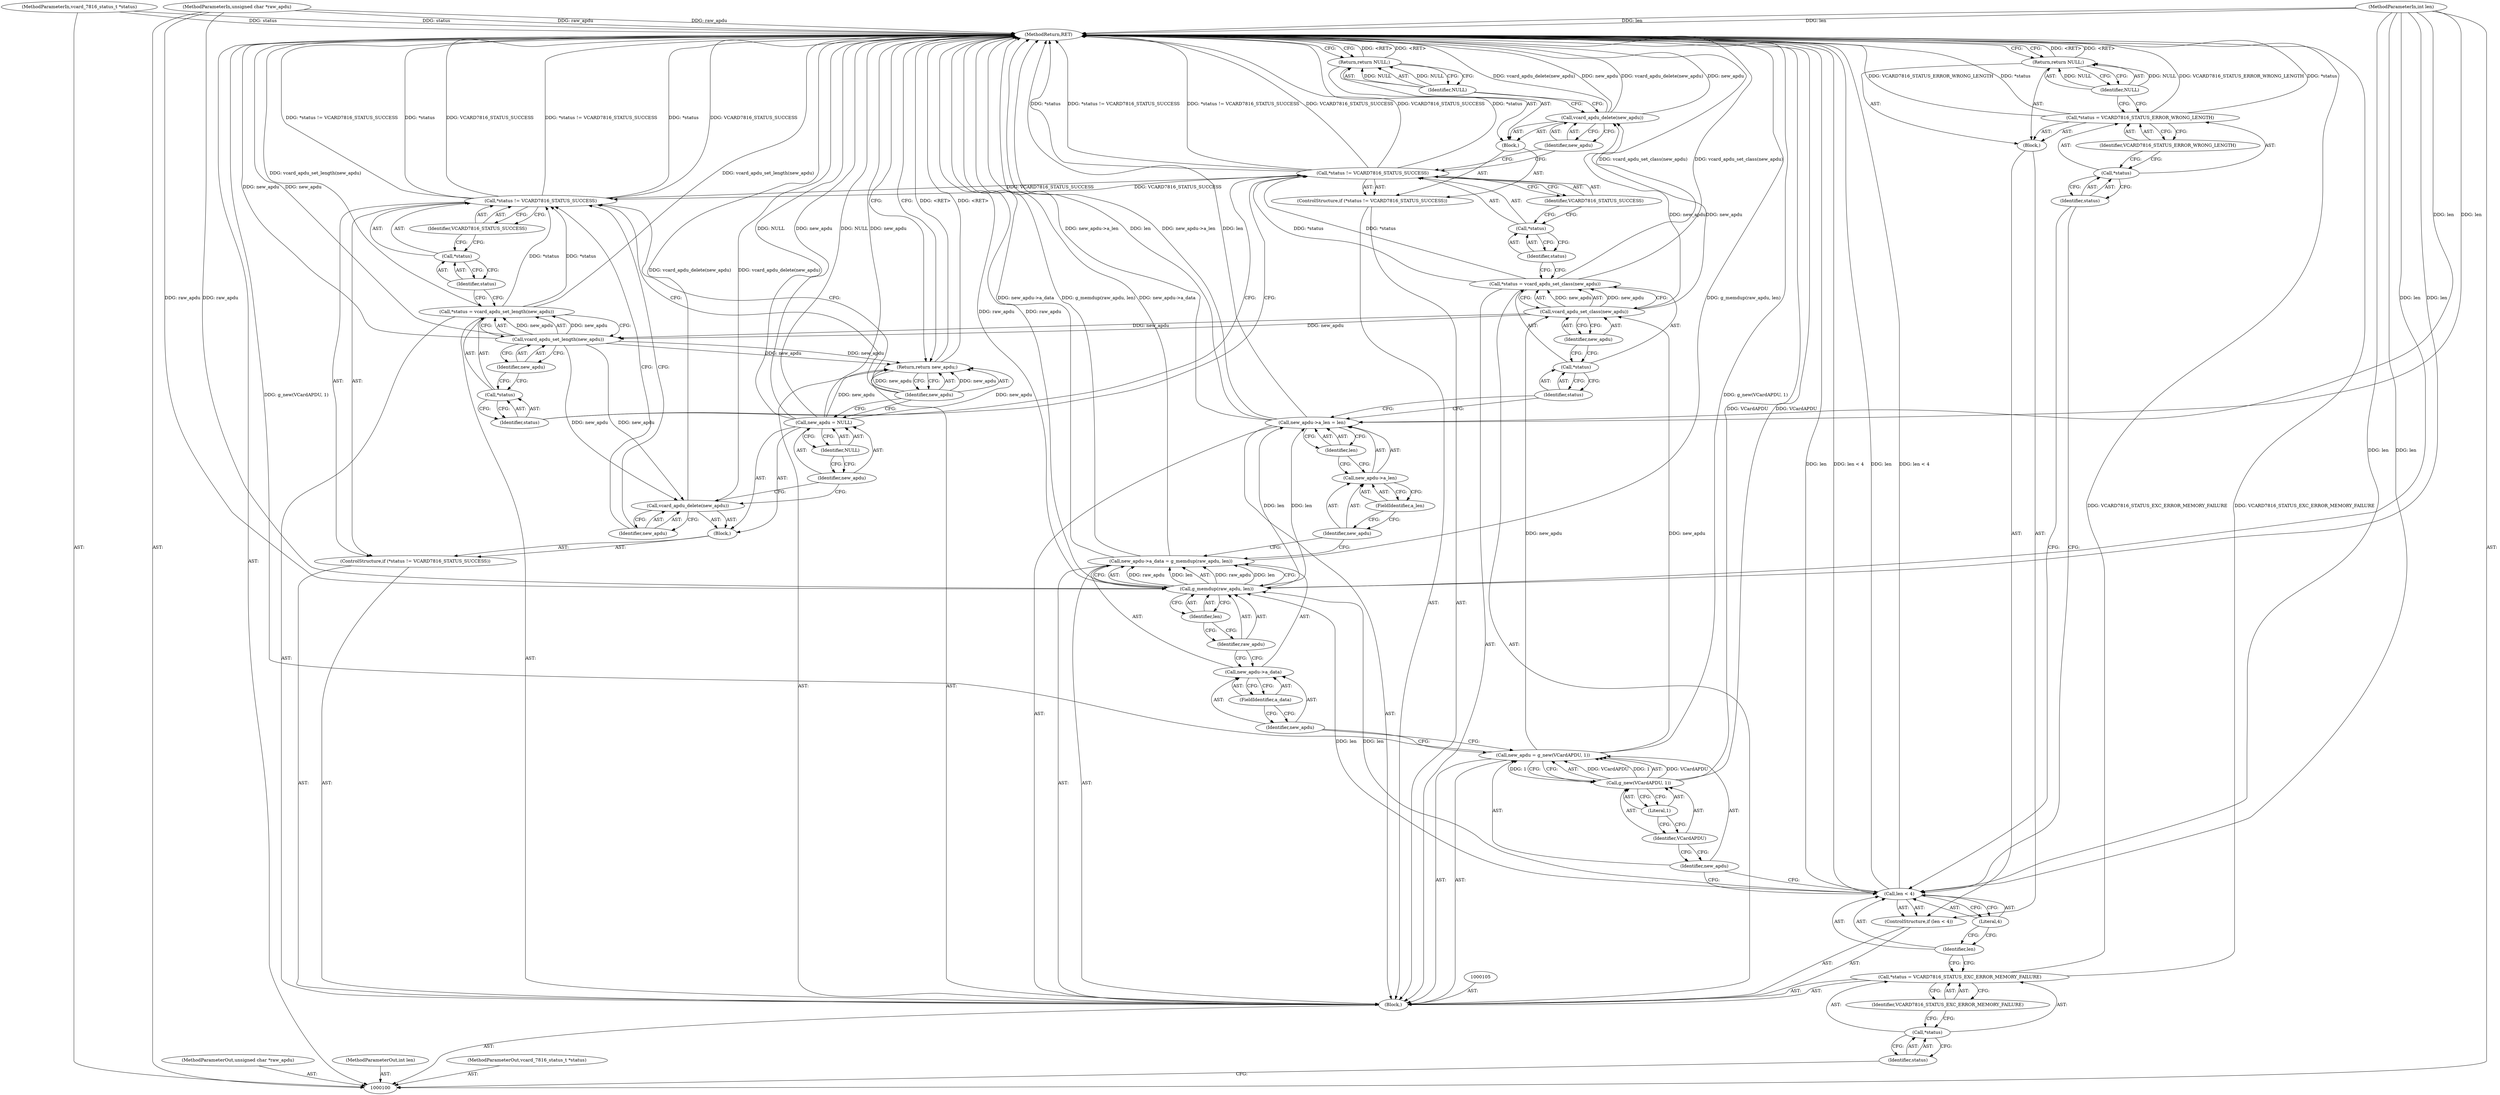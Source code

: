 digraph "0_spice_9113dc6a303604a2d9812ac70c17d076ef11886c" {
"1000171" [label="(MethodReturn,RET)"];
"1000101" [label="(MethodParameterIn,unsigned char *raw_apdu)"];
"1000225" [label="(MethodParameterOut,unsigned char *raw_apdu)"];
"1000102" [label="(MethodParameterIn,int len)"];
"1000226" [label="(MethodParameterOut,int len)"];
"1000103" [label="(MethodParameterIn,vcard_7816_status_t *status)"];
"1000227" [label="(MethodParameterOut,vcard_7816_status_t *status)"];
"1000123" [label="(Call,g_new(VCardAPDU, 1))"];
"1000124" [label="(Identifier,VCardAPDU)"];
"1000125" [label="(Literal,1)"];
"1000121" [label="(Call,new_apdu = g_new(VCardAPDU, 1))"];
"1000122" [label="(Identifier,new_apdu)"];
"1000129" [label="(FieldIdentifier,a_data)"];
"1000130" [label="(Call,g_memdup(raw_apdu, len))"];
"1000131" [label="(Identifier,raw_apdu)"];
"1000126" [label="(Call,new_apdu->a_data = g_memdup(raw_apdu, len))"];
"1000127" [label="(Call,new_apdu->a_data)"];
"1000128" [label="(Identifier,new_apdu)"];
"1000132" [label="(Identifier,len)"];
"1000136" [label="(FieldIdentifier,a_len)"];
"1000137" [label="(Identifier,len)"];
"1000133" [label="(Call,new_apdu->a_len = len)"];
"1000134" [label="(Call,new_apdu->a_len)"];
"1000135" [label="(Identifier,new_apdu)"];
"1000141" [label="(Call,vcard_apdu_set_class(new_apdu))"];
"1000142" [label="(Identifier,new_apdu)"];
"1000138" [label="(Call,*status = vcard_apdu_set_class(new_apdu))"];
"1000139" [label="(Call,*status)"];
"1000140" [label="(Identifier,status)"];
"1000146" [label="(Identifier,status)"];
"1000147" [label="(Identifier,VCARD7816_STATUS_SUCCESS)"];
"1000148" [label="(Block,)"];
"1000143" [label="(ControlStructure,if (*status != VCARD7816_STATUS_SUCCESS))"];
"1000144" [label="(Call,*status != VCARD7816_STATUS_SUCCESS)"];
"1000145" [label="(Call,*status)"];
"1000150" [label="(Identifier,new_apdu)"];
"1000149" [label="(Call,vcard_apdu_delete(new_apdu))"];
"1000152" [label="(Identifier,NULL)"];
"1000151" [label="(Return,return NULL;)"];
"1000156" [label="(Call,vcard_apdu_set_length(new_apdu))"];
"1000157" [label="(Identifier,new_apdu)"];
"1000153" [label="(Call,*status = vcard_apdu_set_length(new_apdu))"];
"1000154" [label="(Call,*status)"];
"1000155" [label="(Identifier,status)"];
"1000104" [label="(Block,)"];
"1000161" [label="(Identifier,status)"];
"1000162" [label="(Identifier,VCARD7816_STATUS_SUCCESS)"];
"1000163" [label="(Block,)"];
"1000158" [label="(ControlStructure,if (*status != VCARD7816_STATUS_SUCCESS))"];
"1000159" [label="(Call,*status != VCARD7816_STATUS_SUCCESS)"];
"1000160" [label="(Call,*status)"];
"1000165" [label="(Identifier,new_apdu)"];
"1000164" [label="(Call,vcard_apdu_delete(new_apdu))"];
"1000168" [label="(Identifier,NULL)"];
"1000166" [label="(Call,new_apdu = NULL)"];
"1000167" [label="(Identifier,new_apdu)"];
"1000170" [label="(Identifier,new_apdu)"];
"1000169" [label="(Return,return new_apdu;)"];
"1000109" [label="(Identifier,VCARD7816_STATUS_EXC_ERROR_MEMORY_FAILURE)"];
"1000106" [label="(Call,*status = VCARD7816_STATUS_EXC_ERROR_MEMORY_FAILURE)"];
"1000107" [label="(Call,*status)"];
"1000108" [label="(Identifier,status)"];
"1000113" [label="(Literal,4)"];
"1000114" [label="(Block,)"];
"1000110" [label="(ControlStructure,if (len < 4))"];
"1000111" [label="(Call,len < 4)"];
"1000112" [label="(Identifier,len)"];
"1000118" [label="(Identifier,VCARD7816_STATUS_ERROR_WRONG_LENGTH)"];
"1000115" [label="(Call,*status = VCARD7816_STATUS_ERROR_WRONG_LENGTH)"];
"1000116" [label="(Call,*status)"];
"1000117" [label="(Identifier,status)"];
"1000120" [label="(Identifier,NULL)"];
"1000119" [label="(Return,return NULL;)"];
"1000171" -> "1000100"  [label="AST: "];
"1000171" -> "1000119"  [label="CFG: "];
"1000171" -> "1000151"  [label="CFG: "];
"1000171" -> "1000169"  [label="CFG: "];
"1000169" -> "1000171"  [label="DDG: <RET>"];
"1000119" -> "1000171"  [label="DDG: <RET>"];
"1000151" -> "1000171"  [label="DDG: <RET>"];
"1000159" -> "1000171"  [label="DDG: *status != VCARD7816_STATUS_SUCCESS"];
"1000159" -> "1000171"  [label="DDG: *status"];
"1000159" -> "1000171"  [label="DDG: VCARD7816_STATUS_SUCCESS"];
"1000156" -> "1000171"  [label="DDG: new_apdu"];
"1000149" -> "1000171"  [label="DDG: vcard_apdu_delete(new_apdu)"];
"1000149" -> "1000171"  [label="DDG: new_apdu"];
"1000115" -> "1000171"  [label="DDG: VCARD7816_STATUS_ERROR_WRONG_LENGTH"];
"1000115" -> "1000171"  [label="DDG: *status"];
"1000101" -> "1000171"  [label="DDG: raw_apdu"];
"1000144" -> "1000171"  [label="DDG: *status"];
"1000144" -> "1000171"  [label="DDG: *status != VCARD7816_STATUS_SUCCESS"];
"1000144" -> "1000171"  [label="DDG: VCARD7816_STATUS_SUCCESS"];
"1000166" -> "1000171"  [label="DDG: NULL"];
"1000166" -> "1000171"  [label="DDG: new_apdu"];
"1000126" -> "1000171"  [label="DDG: g_memdup(raw_apdu, len)"];
"1000126" -> "1000171"  [label="DDG: new_apdu->a_data"];
"1000164" -> "1000171"  [label="DDG: vcard_apdu_delete(new_apdu)"];
"1000121" -> "1000171"  [label="DDG: g_new(VCardAPDU, 1)"];
"1000138" -> "1000171"  [label="DDG: vcard_apdu_set_class(new_apdu)"];
"1000103" -> "1000171"  [label="DDG: status"];
"1000133" -> "1000171"  [label="DDG: new_apdu->a_len"];
"1000133" -> "1000171"  [label="DDG: len"];
"1000102" -> "1000171"  [label="DDG: len"];
"1000111" -> "1000171"  [label="DDG: len"];
"1000111" -> "1000171"  [label="DDG: len < 4"];
"1000153" -> "1000171"  [label="DDG: vcard_apdu_set_length(new_apdu)"];
"1000106" -> "1000171"  [label="DDG: VCARD7816_STATUS_EXC_ERROR_MEMORY_FAILURE"];
"1000130" -> "1000171"  [label="DDG: raw_apdu"];
"1000123" -> "1000171"  [label="DDG: VCardAPDU"];
"1000101" -> "1000100"  [label="AST: "];
"1000101" -> "1000171"  [label="DDG: raw_apdu"];
"1000101" -> "1000130"  [label="DDG: raw_apdu"];
"1000225" -> "1000100"  [label="AST: "];
"1000102" -> "1000100"  [label="AST: "];
"1000102" -> "1000171"  [label="DDG: len"];
"1000102" -> "1000111"  [label="DDG: len"];
"1000102" -> "1000130"  [label="DDG: len"];
"1000102" -> "1000133"  [label="DDG: len"];
"1000226" -> "1000100"  [label="AST: "];
"1000103" -> "1000100"  [label="AST: "];
"1000103" -> "1000171"  [label="DDG: status"];
"1000227" -> "1000100"  [label="AST: "];
"1000123" -> "1000121"  [label="AST: "];
"1000123" -> "1000125"  [label="CFG: "];
"1000124" -> "1000123"  [label="AST: "];
"1000125" -> "1000123"  [label="AST: "];
"1000121" -> "1000123"  [label="CFG: "];
"1000123" -> "1000171"  [label="DDG: VCardAPDU"];
"1000123" -> "1000121"  [label="DDG: VCardAPDU"];
"1000123" -> "1000121"  [label="DDG: 1"];
"1000124" -> "1000123"  [label="AST: "];
"1000124" -> "1000122"  [label="CFG: "];
"1000125" -> "1000124"  [label="CFG: "];
"1000125" -> "1000123"  [label="AST: "];
"1000125" -> "1000124"  [label="CFG: "];
"1000123" -> "1000125"  [label="CFG: "];
"1000121" -> "1000104"  [label="AST: "];
"1000121" -> "1000123"  [label="CFG: "];
"1000122" -> "1000121"  [label="AST: "];
"1000123" -> "1000121"  [label="AST: "];
"1000128" -> "1000121"  [label="CFG: "];
"1000121" -> "1000171"  [label="DDG: g_new(VCardAPDU, 1)"];
"1000123" -> "1000121"  [label="DDG: VCardAPDU"];
"1000123" -> "1000121"  [label="DDG: 1"];
"1000121" -> "1000141"  [label="DDG: new_apdu"];
"1000122" -> "1000121"  [label="AST: "];
"1000122" -> "1000111"  [label="CFG: "];
"1000124" -> "1000122"  [label="CFG: "];
"1000129" -> "1000127"  [label="AST: "];
"1000129" -> "1000128"  [label="CFG: "];
"1000127" -> "1000129"  [label="CFG: "];
"1000130" -> "1000126"  [label="AST: "];
"1000130" -> "1000132"  [label="CFG: "];
"1000131" -> "1000130"  [label="AST: "];
"1000132" -> "1000130"  [label="AST: "];
"1000126" -> "1000130"  [label="CFG: "];
"1000130" -> "1000171"  [label="DDG: raw_apdu"];
"1000130" -> "1000126"  [label="DDG: raw_apdu"];
"1000130" -> "1000126"  [label="DDG: len"];
"1000101" -> "1000130"  [label="DDG: raw_apdu"];
"1000111" -> "1000130"  [label="DDG: len"];
"1000102" -> "1000130"  [label="DDG: len"];
"1000130" -> "1000133"  [label="DDG: len"];
"1000131" -> "1000130"  [label="AST: "];
"1000131" -> "1000127"  [label="CFG: "];
"1000132" -> "1000131"  [label="CFG: "];
"1000126" -> "1000104"  [label="AST: "];
"1000126" -> "1000130"  [label="CFG: "];
"1000127" -> "1000126"  [label="AST: "];
"1000130" -> "1000126"  [label="AST: "];
"1000135" -> "1000126"  [label="CFG: "];
"1000126" -> "1000171"  [label="DDG: g_memdup(raw_apdu, len)"];
"1000126" -> "1000171"  [label="DDG: new_apdu->a_data"];
"1000130" -> "1000126"  [label="DDG: raw_apdu"];
"1000130" -> "1000126"  [label="DDG: len"];
"1000127" -> "1000126"  [label="AST: "];
"1000127" -> "1000129"  [label="CFG: "];
"1000128" -> "1000127"  [label="AST: "];
"1000129" -> "1000127"  [label="AST: "];
"1000131" -> "1000127"  [label="CFG: "];
"1000128" -> "1000127"  [label="AST: "];
"1000128" -> "1000121"  [label="CFG: "];
"1000129" -> "1000128"  [label="CFG: "];
"1000132" -> "1000130"  [label="AST: "];
"1000132" -> "1000131"  [label="CFG: "];
"1000130" -> "1000132"  [label="CFG: "];
"1000136" -> "1000134"  [label="AST: "];
"1000136" -> "1000135"  [label="CFG: "];
"1000134" -> "1000136"  [label="CFG: "];
"1000137" -> "1000133"  [label="AST: "];
"1000137" -> "1000134"  [label="CFG: "];
"1000133" -> "1000137"  [label="CFG: "];
"1000133" -> "1000104"  [label="AST: "];
"1000133" -> "1000137"  [label="CFG: "];
"1000134" -> "1000133"  [label="AST: "];
"1000137" -> "1000133"  [label="AST: "];
"1000140" -> "1000133"  [label="CFG: "];
"1000133" -> "1000171"  [label="DDG: new_apdu->a_len"];
"1000133" -> "1000171"  [label="DDG: len"];
"1000130" -> "1000133"  [label="DDG: len"];
"1000102" -> "1000133"  [label="DDG: len"];
"1000134" -> "1000133"  [label="AST: "];
"1000134" -> "1000136"  [label="CFG: "];
"1000135" -> "1000134"  [label="AST: "];
"1000136" -> "1000134"  [label="AST: "];
"1000137" -> "1000134"  [label="CFG: "];
"1000135" -> "1000134"  [label="AST: "];
"1000135" -> "1000126"  [label="CFG: "];
"1000136" -> "1000135"  [label="CFG: "];
"1000141" -> "1000138"  [label="AST: "];
"1000141" -> "1000142"  [label="CFG: "];
"1000142" -> "1000141"  [label="AST: "];
"1000138" -> "1000141"  [label="CFG: "];
"1000141" -> "1000138"  [label="DDG: new_apdu"];
"1000121" -> "1000141"  [label="DDG: new_apdu"];
"1000141" -> "1000149"  [label="DDG: new_apdu"];
"1000141" -> "1000156"  [label="DDG: new_apdu"];
"1000142" -> "1000141"  [label="AST: "];
"1000142" -> "1000139"  [label="CFG: "];
"1000141" -> "1000142"  [label="CFG: "];
"1000138" -> "1000104"  [label="AST: "];
"1000138" -> "1000141"  [label="CFG: "];
"1000139" -> "1000138"  [label="AST: "];
"1000141" -> "1000138"  [label="AST: "];
"1000146" -> "1000138"  [label="CFG: "];
"1000138" -> "1000171"  [label="DDG: vcard_apdu_set_class(new_apdu)"];
"1000141" -> "1000138"  [label="DDG: new_apdu"];
"1000138" -> "1000144"  [label="DDG: *status"];
"1000139" -> "1000138"  [label="AST: "];
"1000139" -> "1000140"  [label="CFG: "];
"1000140" -> "1000139"  [label="AST: "];
"1000142" -> "1000139"  [label="CFG: "];
"1000140" -> "1000139"  [label="AST: "];
"1000140" -> "1000133"  [label="CFG: "];
"1000139" -> "1000140"  [label="CFG: "];
"1000146" -> "1000145"  [label="AST: "];
"1000146" -> "1000138"  [label="CFG: "];
"1000145" -> "1000146"  [label="CFG: "];
"1000147" -> "1000144"  [label="AST: "];
"1000147" -> "1000145"  [label="CFG: "];
"1000144" -> "1000147"  [label="CFG: "];
"1000148" -> "1000143"  [label="AST: "];
"1000149" -> "1000148"  [label="AST: "];
"1000151" -> "1000148"  [label="AST: "];
"1000143" -> "1000104"  [label="AST: "];
"1000144" -> "1000143"  [label="AST: "];
"1000148" -> "1000143"  [label="AST: "];
"1000144" -> "1000143"  [label="AST: "];
"1000144" -> "1000147"  [label="CFG: "];
"1000145" -> "1000144"  [label="AST: "];
"1000147" -> "1000144"  [label="AST: "];
"1000150" -> "1000144"  [label="CFG: "];
"1000155" -> "1000144"  [label="CFG: "];
"1000144" -> "1000171"  [label="DDG: *status"];
"1000144" -> "1000171"  [label="DDG: *status != VCARD7816_STATUS_SUCCESS"];
"1000144" -> "1000171"  [label="DDG: VCARD7816_STATUS_SUCCESS"];
"1000138" -> "1000144"  [label="DDG: *status"];
"1000144" -> "1000159"  [label="DDG: VCARD7816_STATUS_SUCCESS"];
"1000145" -> "1000144"  [label="AST: "];
"1000145" -> "1000146"  [label="CFG: "];
"1000146" -> "1000145"  [label="AST: "];
"1000147" -> "1000145"  [label="CFG: "];
"1000150" -> "1000149"  [label="AST: "];
"1000150" -> "1000144"  [label="CFG: "];
"1000149" -> "1000150"  [label="CFG: "];
"1000149" -> "1000148"  [label="AST: "];
"1000149" -> "1000150"  [label="CFG: "];
"1000150" -> "1000149"  [label="AST: "];
"1000152" -> "1000149"  [label="CFG: "];
"1000149" -> "1000171"  [label="DDG: vcard_apdu_delete(new_apdu)"];
"1000149" -> "1000171"  [label="DDG: new_apdu"];
"1000141" -> "1000149"  [label="DDG: new_apdu"];
"1000152" -> "1000151"  [label="AST: "];
"1000152" -> "1000149"  [label="CFG: "];
"1000151" -> "1000152"  [label="CFG: "];
"1000152" -> "1000151"  [label="DDG: NULL"];
"1000151" -> "1000148"  [label="AST: "];
"1000151" -> "1000152"  [label="CFG: "];
"1000152" -> "1000151"  [label="AST: "];
"1000171" -> "1000151"  [label="CFG: "];
"1000151" -> "1000171"  [label="DDG: <RET>"];
"1000152" -> "1000151"  [label="DDG: NULL"];
"1000156" -> "1000153"  [label="AST: "];
"1000156" -> "1000157"  [label="CFG: "];
"1000157" -> "1000156"  [label="AST: "];
"1000153" -> "1000156"  [label="CFG: "];
"1000156" -> "1000171"  [label="DDG: new_apdu"];
"1000156" -> "1000153"  [label="DDG: new_apdu"];
"1000141" -> "1000156"  [label="DDG: new_apdu"];
"1000156" -> "1000164"  [label="DDG: new_apdu"];
"1000156" -> "1000169"  [label="DDG: new_apdu"];
"1000157" -> "1000156"  [label="AST: "];
"1000157" -> "1000154"  [label="CFG: "];
"1000156" -> "1000157"  [label="CFG: "];
"1000153" -> "1000104"  [label="AST: "];
"1000153" -> "1000156"  [label="CFG: "];
"1000154" -> "1000153"  [label="AST: "];
"1000156" -> "1000153"  [label="AST: "];
"1000161" -> "1000153"  [label="CFG: "];
"1000153" -> "1000171"  [label="DDG: vcard_apdu_set_length(new_apdu)"];
"1000156" -> "1000153"  [label="DDG: new_apdu"];
"1000153" -> "1000159"  [label="DDG: *status"];
"1000154" -> "1000153"  [label="AST: "];
"1000154" -> "1000155"  [label="CFG: "];
"1000155" -> "1000154"  [label="AST: "];
"1000157" -> "1000154"  [label="CFG: "];
"1000155" -> "1000154"  [label="AST: "];
"1000155" -> "1000144"  [label="CFG: "];
"1000154" -> "1000155"  [label="CFG: "];
"1000104" -> "1000100"  [label="AST: "];
"1000105" -> "1000104"  [label="AST: "];
"1000106" -> "1000104"  [label="AST: "];
"1000110" -> "1000104"  [label="AST: "];
"1000121" -> "1000104"  [label="AST: "];
"1000126" -> "1000104"  [label="AST: "];
"1000133" -> "1000104"  [label="AST: "];
"1000138" -> "1000104"  [label="AST: "];
"1000143" -> "1000104"  [label="AST: "];
"1000153" -> "1000104"  [label="AST: "];
"1000158" -> "1000104"  [label="AST: "];
"1000169" -> "1000104"  [label="AST: "];
"1000161" -> "1000160"  [label="AST: "];
"1000161" -> "1000153"  [label="CFG: "];
"1000160" -> "1000161"  [label="CFG: "];
"1000162" -> "1000159"  [label="AST: "];
"1000162" -> "1000160"  [label="CFG: "];
"1000159" -> "1000162"  [label="CFG: "];
"1000163" -> "1000158"  [label="AST: "];
"1000164" -> "1000163"  [label="AST: "];
"1000166" -> "1000163"  [label="AST: "];
"1000158" -> "1000104"  [label="AST: "];
"1000159" -> "1000158"  [label="AST: "];
"1000163" -> "1000158"  [label="AST: "];
"1000159" -> "1000158"  [label="AST: "];
"1000159" -> "1000162"  [label="CFG: "];
"1000160" -> "1000159"  [label="AST: "];
"1000162" -> "1000159"  [label="AST: "];
"1000165" -> "1000159"  [label="CFG: "];
"1000170" -> "1000159"  [label="CFG: "];
"1000159" -> "1000171"  [label="DDG: *status != VCARD7816_STATUS_SUCCESS"];
"1000159" -> "1000171"  [label="DDG: *status"];
"1000159" -> "1000171"  [label="DDG: VCARD7816_STATUS_SUCCESS"];
"1000153" -> "1000159"  [label="DDG: *status"];
"1000144" -> "1000159"  [label="DDG: VCARD7816_STATUS_SUCCESS"];
"1000160" -> "1000159"  [label="AST: "];
"1000160" -> "1000161"  [label="CFG: "];
"1000161" -> "1000160"  [label="AST: "];
"1000162" -> "1000160"  [label="CFG: "];
"1000165" -> "1000164"  [label="AST: "];
"1000165" -> "1000159"  [label="CFG: "];
"1000164" -> "1000165"  [label="CFG: "];
"1000164" -> "1000163"  [label="AST: "];
"1000164" -> "1000165"  [label="CFG: "];
"1000165" -> "1000164"  [label="AST: "];
"1000167" -> "1000164"  [label="CFG: "];
"1000164" -> "1000171"  [label="DDG: vcard_apdu_delete(new_apdu)"];
"1000156" -> "1000164"  [label="DDG: new_apdu"];
"1000168" -> "1000166"  [label="AST: "];
"1000168" -> "1000167"  [label="CFG: "];
"1000166" -> "1000168"  [label="CFG: "];
"1000166" -> "1000163"  [label="AST: "];
"1000166" -> "1000168"  [label="CFG: "];
"1000167" -> "1000166"  [label="AST: "];
"1000168" -> "1000166"  [label="AST: "];
"1000170" -> "1000166"  [label="CFG: "];
"1000166" -> "1000171"  [label="DDG: NULL"];
"1000166" -> "1000171"  [label="DDG: new_apdu"];
"1000166" -> "1000169"  [label="DDG: new_apdu"];
"1000167" -> "1000166"  [label="AST: "];
"1000167" -> "1000164"  [label="CFG: "];
"1000168" -> "1000167"  [label="CFG: "];
"1000170" -> "1000169"  [label="AST: "];
"1000170" -> "1000166"  [label="CFG: "];
"1000170" -> "1000159"  [label="CFG: "];
"1000169" -> "1000170"  [label="CFG: "];
"1000170" -> "1000169"  [label="DDG: new_apdu"];
"1000169" -> "1000104"  [label="AST: "];
"1000169" -> "1000170"  [label="CFG: "];
"1000170" -> "1000169"  [label="AST: "];
"1000171" -> "1000169"  [label="CFG: "];
"1000169" -> "1000171"  [label="DDG: <RET>"];
"1000170" -> "1000169"  [label="DDG: new_apdu"];
"1000156" -> "1000169"  [label="DDG: new_apdu"];
"1000166" -> "1000169"  [label="DDG: new_apdu"];
"1000109" -> "1000106"  [label="AST: "];
"1000109" -> "1000107"  [label="CFG: "];
"1000106" -> "1000109"  [label="CFG: "];
"1000106" -> "1000104"  [label="AST: "];
"1000106" -> "1000109"  [label="CFG: "];
"1000107" -> "1000106"  [label="AST: "];
"1000109" -> "1000106"  [label="AST: "];
"1000112" -> "1000106"  [label="CFG: "];
"1000106" -> "1000171"  [label="DDG: VCARD7816_STATUS_EXC_ERROR_MEMORY_FAILURE"];
"1000107" -> "1000106"  [label="AST: "];
"1000107" -> "1000108"  [label="CFG: "];
"1000108" -> "1000107"  [label="AST: "];
"1000109" -> "1000107"  [label="CFG: "];
"1000108" -> "1000107"  [label="AST: "];
"1000108" -> "1000100"  [label="CFG: "];
"1000107" -> "1000108"  [label="CFG: "];
"1000113" -> "1000111"  [label="AST: "];
"1000113" -> "1000112"  [label="CFG: "];
"1000111" -> "1000113"  [label="CFG: "];
"1000114" -> "1000110"  [label="AST: "];
"1000115" -> "1000114"  [label="AST: "];
"1000119" -> "1000114"  [label="AST: "];
"1000110" -> "1000104"  [label="AST: "];
"1000111" -> "1000110"  [label="AST: "];
"1000114" -> "1000110"  [label="AST: "];
"1000111" -> "1000110"  [label="AST: "];
"1000111" -> "1000113"  [label="CFG: "];
"1000112" -> "1000111"  [label="AST: "];
"1000113" -> "1000111"  [label="AST: "];
"1000117" -> "1000111"  [label="CFG: "];
"1000122" -> "1000111"  [label="CFG: "];
"1000111" -> "1000171"  [label="DDG: len"];
"1000111" -> "1000171"  [label="DDG: len < 4"];
"1000102" -> "1000111"  [label="DDG: len"];
"1000111" -> "1000130"  [label="DDG: len"];
"1000112" -> "1000111"  [label="AST: "];
"1000112" -> "1000106"  [label="CFG: "];
"1000113" -> "1000112"  [label="CFG: "];
"1000118" -> "1000115"  [label="AST: "];
"1000118" -> "1000116"  [label="CFG: "];
"1000115" -> "1000118"  [label="CFG: "];
"1000115" -> "1000114"  [label="AST: "];
"1000115" -> "1000118"  [label="CFG: "];
"1000116" -> "1000115"  [label="AST: "];
"1000118" -> "1000115"  [label="AST: "];
"1000120" -> "1000115"  [label="CFG: "];
"1000115" -> "1000171"  [label="DDG: VCARD7816_STATUS_ERROR_WRONG_LENGTH"];
"1000115" -> "1000171"  [label="DDG: *status"];
"1000116" -> "1000115"  [label="AST: "];
"1000116" -> "1000117"  [label="CFG: "];
"1000117" -> "1000116"  [label="AST: "];
"1000118" -> "1000116"  [label="CFG: "];
"1000117" -> "1000116"  [label="AST: "];
"1000117" -> "1000111"  [label="CFG: "];
"1000116" -> "1000117"  [label="CFG: "];
"1000120" -> "1000119"  [label="AST: "];
"1000120" -> "1000115"  [label="CFG: "];
"1000119" -> "1000120"  [label="CFG: "];
"1000120" -> "1000119"  [label="DDG: NULL"];
"1000119" -> "1000114"  [label="AST: "];
"1000119" -> "1000120"  [label="CFG: "];
"1000120" -> "1000119"  [label="AST: "];
"1000171" -> "1000119"  [label="CFG: "];
"1000119" -> "1000171"  [label="DDG: <RET>"];
"1000120" -> "1000119"  [label="DDG: NULL"];
}
